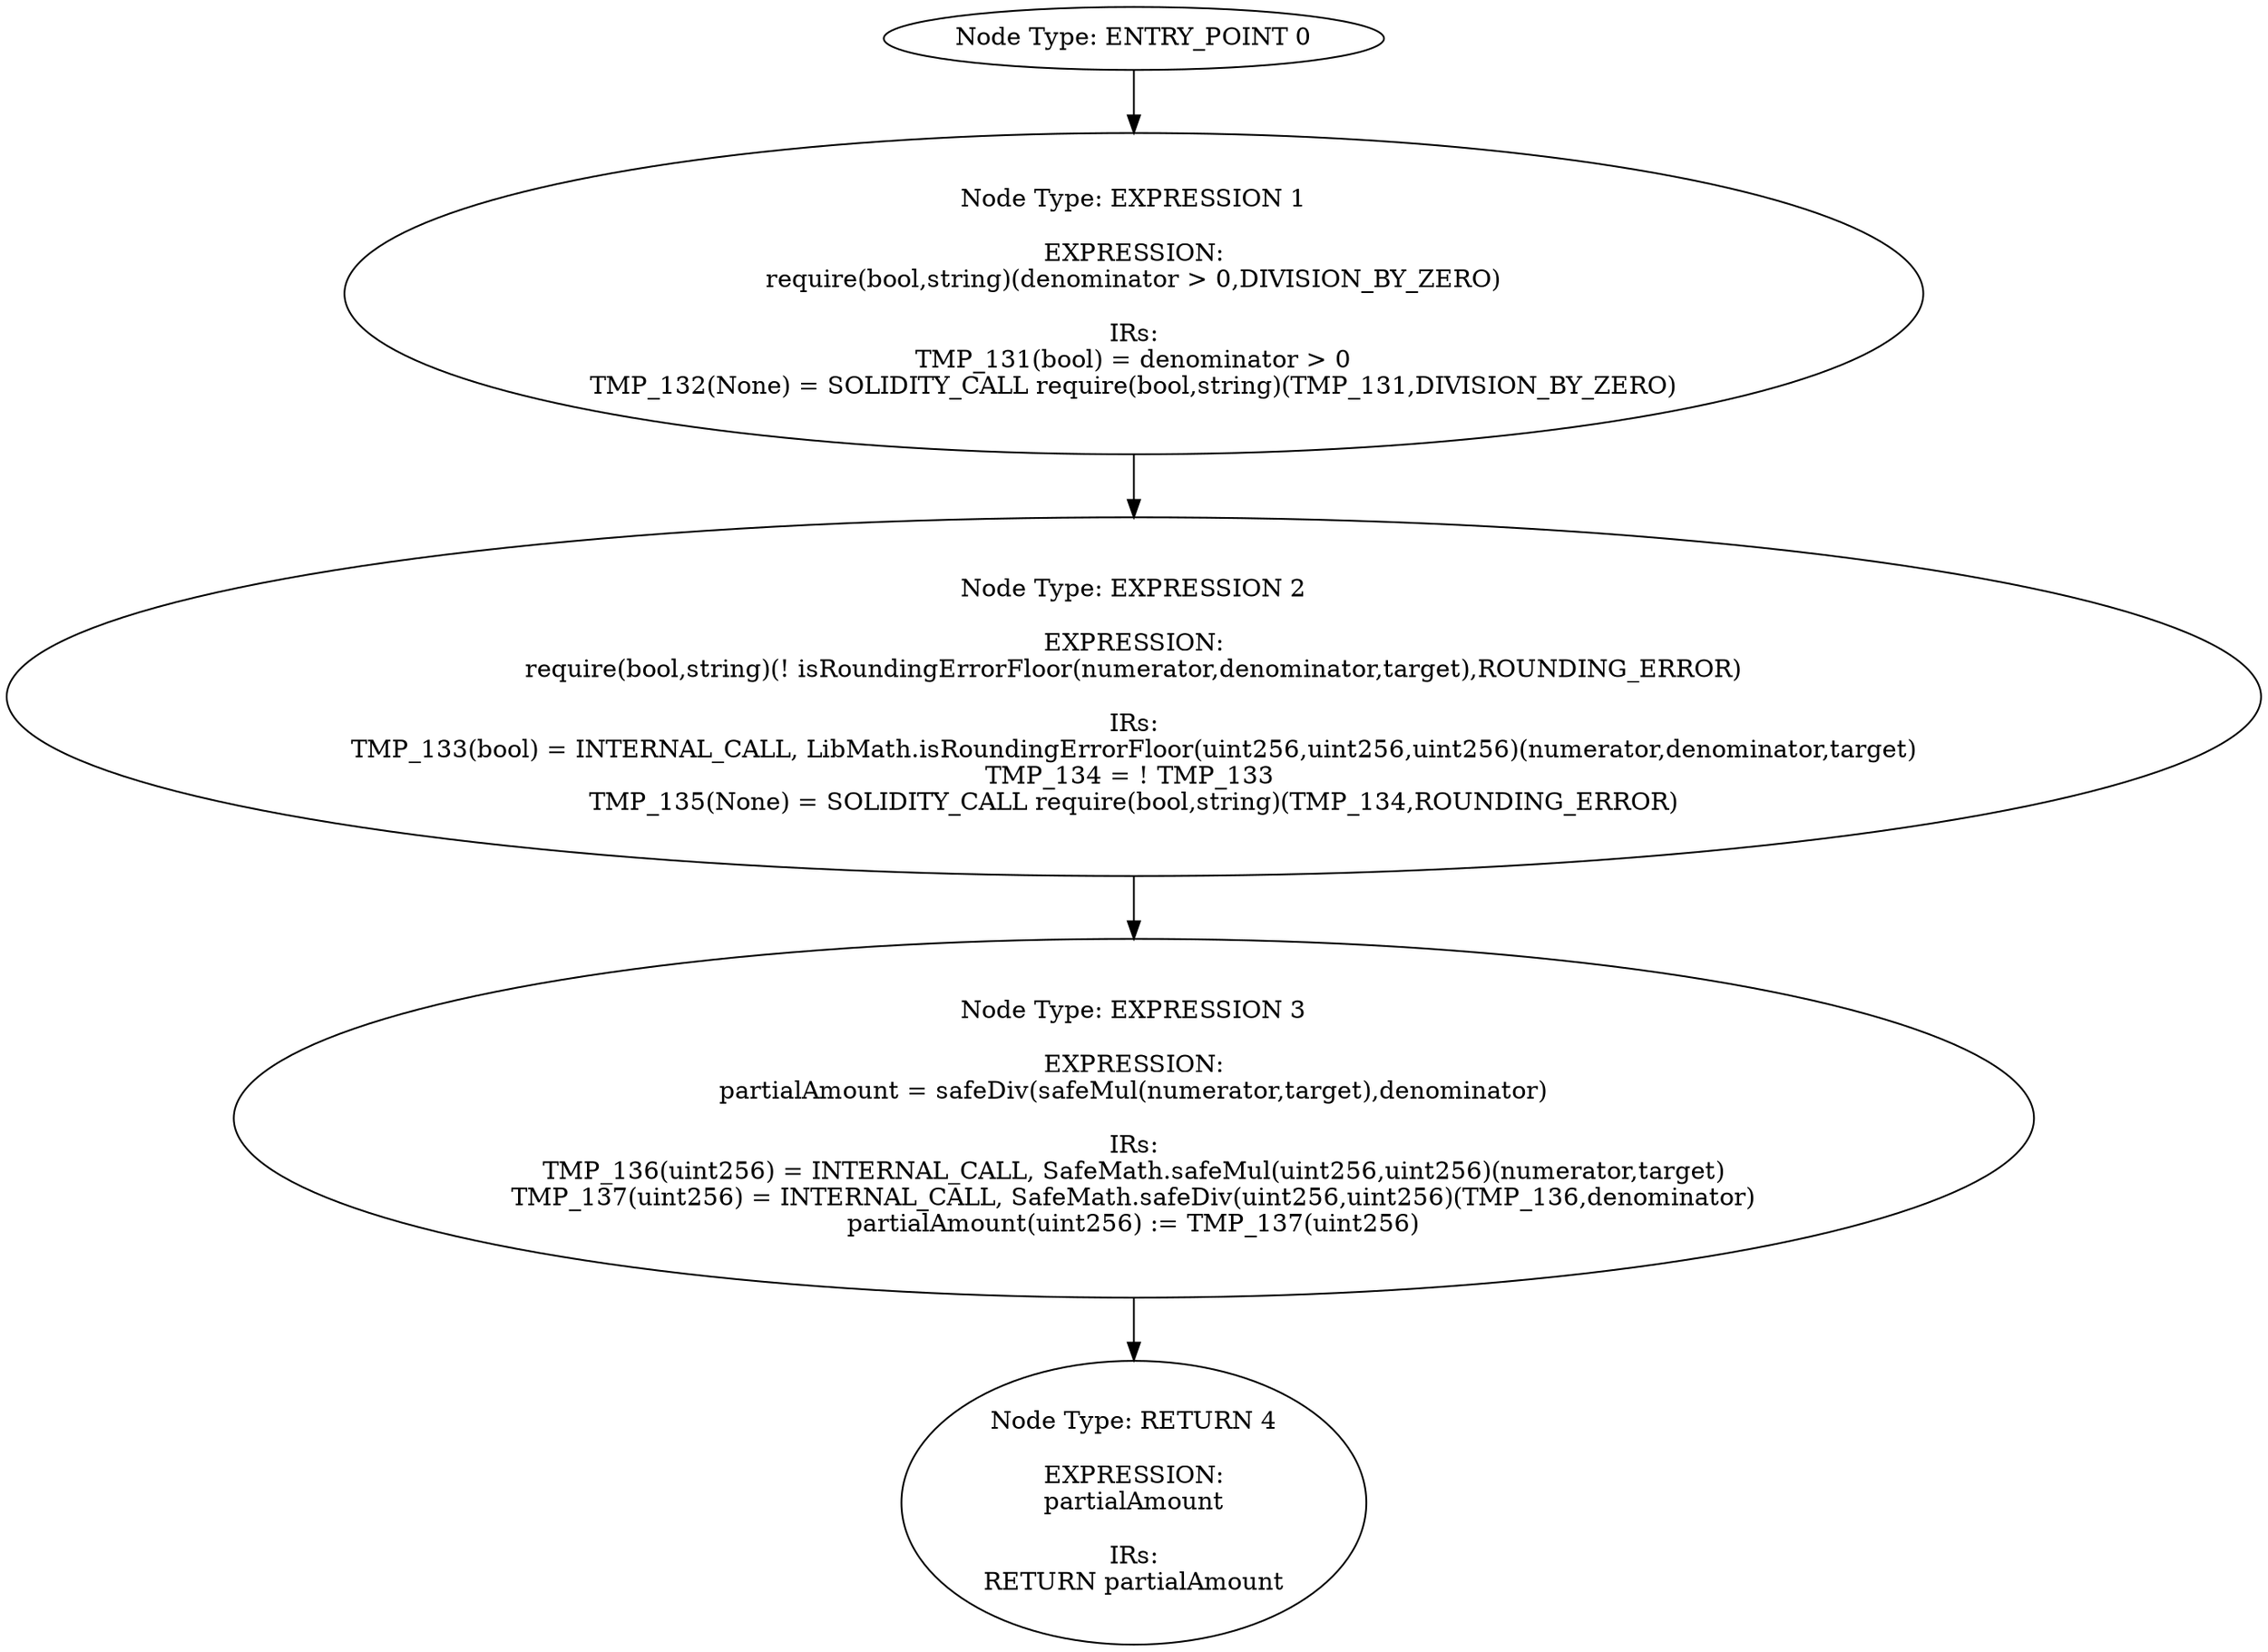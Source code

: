 digraph{
0[label="Node Type: ENTRY_POINT 0
"];
0->1;
1[label="Node Type: EXPRESSION 1

EXPRESSION:
require(bool,string)(denominator > 0,DIVISION_BY_ZERO)

IRs:
TMP_131(bool) = denominator > 0
TMP_132(None) = SOLIDITY_CALL require(bool,string)(TMP_131,DIVISION_BY_ZERO)"];
1->2;
2[label="Node Type: EXPRESSION 2

EXPRESSION:
require(bool,string)(! isRoundingErrorFloor(numerator,denominator,target),ROUNDING_ERROR)

IRs:
TMP_133(bool) = INTERNAL_CALL, LibMath.isRoundingErrorFloor(uint256,uint256,uint256)(numerator,denominator,target)
TMP_134 = ! TMP_133 
TMP_135(None) = SOLIDITY_CALL require(bool,string)(TMP_134,ROUNDING_ERROR)"];
2->3;
3[label="Node Type: EXPRESSION 3

EXPRESSION:
partialAmount = safeDiv(safeMul(numerator,target),denominator)

IRs:
TMP_136(uint256) = INTERNAL_CALL, SafeMath.safeMul(uint256,uint256)(numerator,target)
TMP_137(uint256) = INTERNAL_CALL, SafeMath.safeDiv(uint256,uint256)(TMP_136,denominator)
partialAmount(uint256) := TMP_137(uint256)"];
3->4;
4[label="Node Type: RETURN 4

EXPRESSION:
partialAmount

IRs:
RETURN partialAmount"];
}
